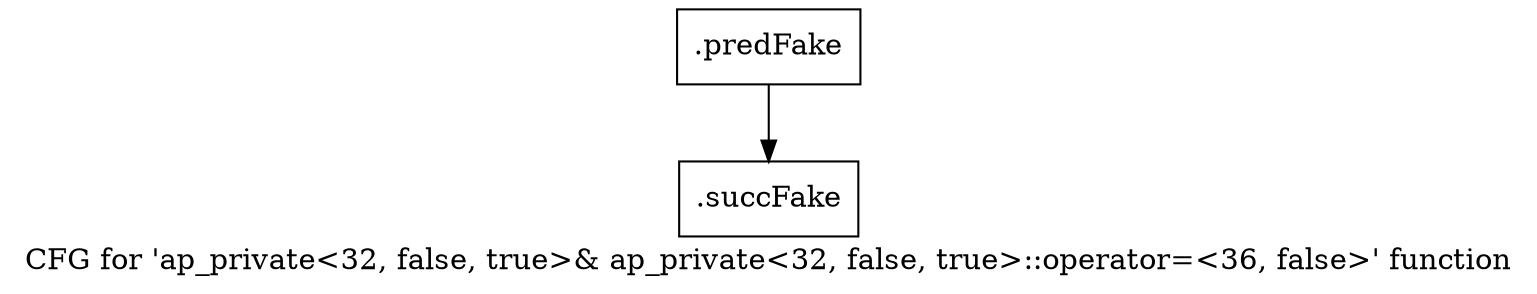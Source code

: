 digraph "CFG for 'ap_private\<32, false, true\>& ap_private\<32, false, true\>::operator=\<36, false\>' function" {
	label="CFG for 'ap_private\<32, false, true\>& ap_private\<32, false, true\>::operator=\<36, false\>' function";

	Node0x5a82670 [shape=record,filename="",linenumber="",label="{.predFake}"];
	Node0x5a82670 -> Node0x60daa10[ callList="" memoryops="" filename="/mnt/xilinx/Vitis_HLS/2021.2/include/etc/ap_private.h" execusionnum="720"];
	Node0x60daa10 [shape=record,filename="/mnt/xilinx/Vitis_HLS/2021.2/include/etc/ap_private.h",linenumber="1486",label="{.succFake}"];
}
